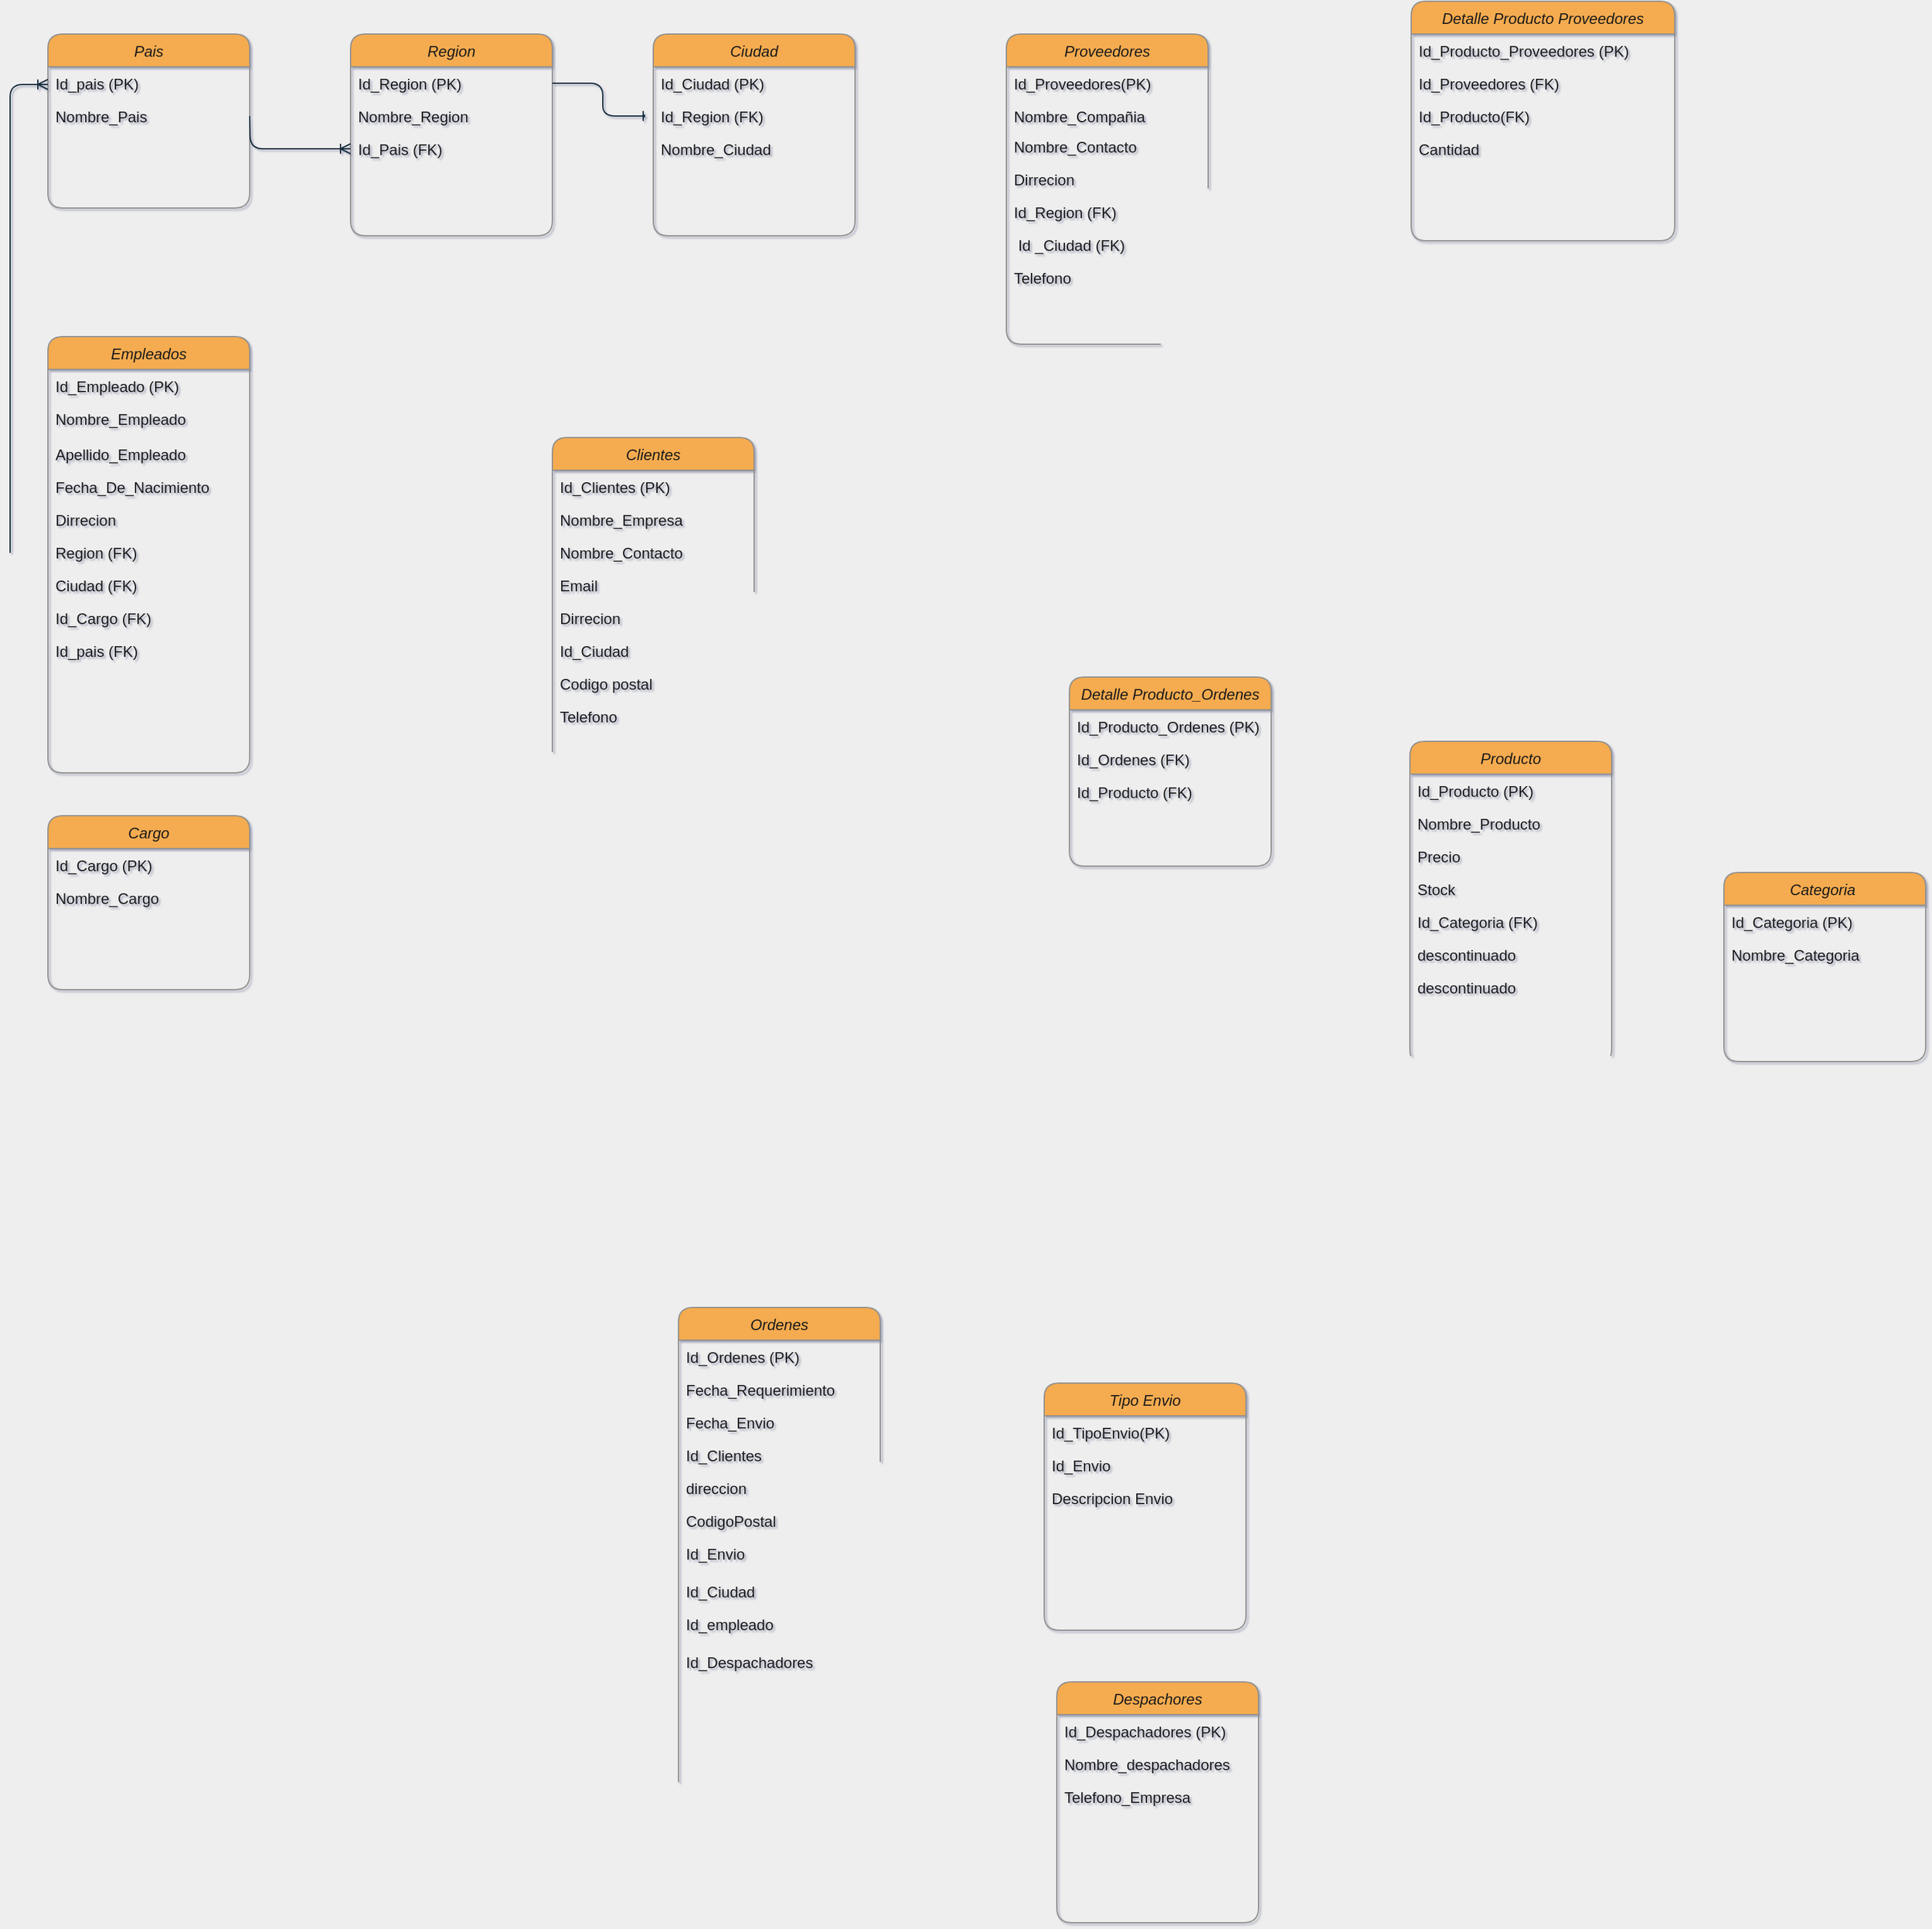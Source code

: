 <mxfile version="14.7.7" type="github">
  <diagram id="C5RBs43oDa-KdzZeNtuy" name="Page-1">
    <mxGraphModel dx="1167" dy="2422" grid="1" gridSize="10" guides="1" tooltips="1" connect="1" arrows="1" fold="1" page="1" pageScale="1" pageWidth="827" pageHeight="1169" background="#EEEEEE" math="0" shadow="1">
      <root>
        <object label="" Anibal="" id="WIyWlLk6GJQsqaUBKTNV-0">
          <mxCell />
        </object>
        <mxCell id="WIyWlLk6GJQsqaUBKTNV-1" parent="WIyWlLk6GJQsqaUBKTNV-0" />
        <mxCell id="zkfFHV4jXpPFQw0GAbJ--0" value="Pais" style="swimlane;fontStyle=2;align=center;verticalAlign=top;childLayout=stackLayout;horizontal=1;startSize=26;horizontalStack=0;resizeParent=1;resizeLast=0;collapsible=1;marginBottom=0;shadow=0;strokeWidth=1;fillColor=#F5AB50;strokeColor=#909090;fontColor=#1A1A1A;rounded=1;" parent="WIyWlLk6GJQsqaUBKTNV-1" vertex="1">
          <mxGeometry x="80" y="-320" width="160" height="138" as="geometry">
            <mxRectangle x="230" y="140" width="160" height="26" as="alternateBounds" />
          </mxGeometry>
        </mxCell>
        <mxCell id="ULn3HCa_LEXOW4lo-weC-243" value="Id_pais (PK)" style="text;align=left;verticalAlign=top;spacingLeft=4;spacingRight=4;overflow=hidden;rotatable=0;points=[[0,0.5],[1,0.5]];portConstraint=eastwest;fontColor=#1A1A1A;rounded=1;" vertex="1" parent="zkfFHV4jXpPFQw0GAbJ--0">
          <mxGeometry y="26" width="160" height="26" as="geometry" />
        </mxCell>
        <mxCell id="zkfFHV4jXpPFQw0GAbJ--2" value="Nombre_Pais" style="text;align=left;verticalAlign=top;spacingLeft=4;spacingRight=4;overflow=hidden;rotatable=0;points=[[0,0.5],[1,0.5]];portConstraint=eastwest;shadow=0;html=0;fontColor=#1A1A1A;rounded=1;" parent="zkfFHV4jXpPFQw0GAbJ--0" vertex="1">
          <mxGeometry y="52" width="160" height="26" as="geometry" />
        </mxCell>
        <mxCell id="ULn3HCa_LEXOW4lo-weC-1" value="Ciudad" style="swimlane;fontStyle=2;align=center;verticalAlign=top;childLayout=stackLayout;horizontal=1;startSize=26;horizontalStack=0;resizeParent=1;resizeLast=0;collapsible=1;marginBottom=0;shadow=0;strokeWidth=1;fillColor=#F5AB50;strokeColor=#909090;fontColor=#1A1A1A;rounded=1;" vertex="1" parent="WIyWlLk6GJQsqaUBKTNV-1">
          <mxGeometry x="560" y="-320" width="160" height="160" as="geometry">
            <mxRectangle x="230" y="140" width="160" height="26" as="alternateBounds" />
          </mxGeometry>
        </mxCell>
        <mxCell id="ULn3HCa_LEXOW4lo-weC-2" value="Id_Ciudad (PK)" style="text;align=left;verticalAlign=top;spacingLeft=4;spacingRight=4;overflow=hidden;rotatable=0;points=[[0,0.5],[1,0.5]];portConstraint=eastwest;fontColor=#1A1A1A;rounded=1;" vertex="1" parent="ULn3HCa_LEXOW4lo-weC-1">
          <mxGeometry y="26" width="160" height="26" as="geometry" />
        </mxCell>
        <mxCell id="ULn3HCa_LEXOW4lo-weC-22" value="Id_Region (FK)" style="text;align=left;verticalAlign=top;spacingLeft=4;spacingRight=4;overflow=hidden;rotatable=0;points=[[0,0.5],[1,0.5]];portConstraint=eastwest;shadow=0;html=0;fontColor=#1A1A1A;rounded=1;" vertex="1" parent="ULn3HCa_LEXOW4lo-weC-1">
          <mxGeometry y="52" width="160" height="26" as="geometry" />
        </mxCell>
        <mxCell id="ULn3HCa_LEXOW4lo-weC-3" value="Nombre_Ciudad" style="text;align=left;verticalAlign=top;spacingLeft=4;spacingRight=4;overflow=hidden;rotatable=0;points=[[0,0.5],[1,0.5]];portConstraint=eastwest;shadow=0;html=0;fontColor=#1A1A1A;rounded=1;" vertex="1" parent="ULn3HCa_LEXOW4lo-weC-1">
          <mxGeometry y="78" width="160" height="26" as="geometry" />
        </mxCell>
        <mxCell id="ULn3HCa_LEXOW4lo-weC-13" value="Region" style="swimlane;fontStyle=2;align=center;verticalAlign=top;childLayout=stackLayout;horizontal=1;startSize=26;horizontalStack=0;resizeParent=1;resizeLast=0;collapsible=1;marginBottom=0;shadow=0;strokeWidth=1;fillColor=#F5AB50;strokeColor=#909090;fontColor=#1A1A1A;rounded=1;" vertex="1" parent="WIyWlLk6GJQsqaUBKTNV-1">
          <mxGeometry x="320" y="-320" width="160" height="160" as="geometry">
            <mxRectangle x="230" y="140" width="160" height="26" as="alternateBounds" />
          </mxGeometry>
        </mxCell>
        <mxCell id="ULn3HCa_LEXOW4lo-weC-14" value="Id_Region (PK)" style="text;align=left;verticalAlign=top;spacingLeft=4;spacingRight=4;overflow=hidden;rotatable=0;points=[[0,0.5],[1,0.5]];portConstraint=eastwest;fontColor=#1A1A1A;rounded=1;" vertex="1" parent="ULn3HCa_LEXOW4lo-weC-13">
          <mxGeometry y="26" width="160" height="26" as="geometry" />
        </mxCell>
        <mxCell id="ULn3HCa_LEXOW4lo-weC-15" value="Nombre_Region" style="text;align=left;verticalAlign=top;spacingLeft=4;spacingRight=4;overflow=hidden;rotatable=0;points=[[0,0.5],[1,0.5]];portConstraint=eastwest;shadow=0;html=0;fontColor=#1A1A1A;rounded=1;" vertex="1" parent="ULn3HCa_LEXOW4lo-weC-13">
          <mxGeometry y="52" width="160" height="26" as="geometry" />
        </mxCell>
        <mxCell id="ULn3HCa_LEXOW4lo-weC-21" value="Id_Pais (FK)" style="text;align=left;verticalAlign=top;spacingLeft=4;spacingRight=4;overflow=hidden;rotatable=0;points=[[0,0.5],[1,0.5]];portConstraint=eastwest;shadow=0;html=0;fontColor=#1A1A1A;rounded=1;" vertex="1" parent="ULn3HCa_LEXOW4lo-weC-13">
          <mxGeometry y="78" width="160" height="26" as="geometry" />
        </mxCell>
        <mxCell id="ULn3HCa_LEXOW4lo-weC-31" value="Empleados" style="swimlane;fontStyle=2;align=center;verticalAlign=top;childLayout=stackLayout;horizontal=1;startSize=26;horizontalStack=0;resizeParent=1;resizeLast=0;collapsible=1;marginBottom=0;shadow=0;strokeWidth=1;fillColor=#F5AB50;strokeColor=#909090;fontColor=#1A1A1A;rounded=1;" vertex="1" parent="WIyWlLk6GJQsqaUBKTNV-1">
          <mxGeometry x="80" y="-80" width="160" height="346" as="geometry">
            <mxRectangle x="230" y="140" width="160" height="26" as="alternateBounds" />
          </mxGeometry>
        </mxCell>
        <mxCell id="ULn3HCa_LEXOW4lo-weC-32" value="Id_Empleado (PK)" style="text;align=left;verticalAlign=top;spacingLeft=4;spacingRight=4;overflow=hidden;rotatable=0;points=[[0,0.5],[1,0.5]];portConstraint=eastwest;fontColor=#1A1A1A;rounded=1;" vertex="1" parent="ULn3HCa_LEXOW4lo-weC-31">
          <mxGeometry y="26" width="160" height="26" as="geometry" />
        </mxCell>
        <mxCell id="ULn3HCa_LEXOW4lo-weC-33" value="Nombre_Empleado" style="text;align=left;verticalAlign=top;spacingLeft=4;spacingRight=4;overflow=hidden;rotatable=0;points=[[0,0.5],[1,0.5]];portConstraint=eastwest;shadow=0;html=0;fontColor=#1A1A1A;rounded=1;" vertex="1" parent="ULn3HCa_LEXOW4lo-weC-31">
          <mxGeometry y="52" width="160" height="28" as="geometry" />
        </mxCell>
        <mxCell id="ULn3HCa_LEXOW4lo-weC-37" value="Apellido_Empleado" style="text;align=left;verticalAlign=top;spacingLeft=4;spacingRight=4;overflow=hidden;rotatable=0;points=[[0,0.5],[1,0.5]];portConstraint=eastwest;shadow=0;html=0;fontColor=#1A1A1A;rounded=1;" vertex="1" parent="ULn3HCa_LEXOW4lo-weC-31">
          <mxGeometry y="80" width="160" height="26" as="geometry" />
        </mxCell>
        <mxCell id="ULn3HCa_LEXOW4lo-weC-36" value="Fecha_De_Nacimiento" style="text;align=left;verticalAlign=top;spacingLeft=4;spacingRight=4;overflow=hidden;rotatable=0;points=[[0,0.5],[1,0.5]];portConstraint=eastwest;shadow=0;html=0;fontColor=#1A1A1A;rounded=1;" vertex="1" parent="ULn3HCa_LEXOW4lo-weC-31">
          <mxGeometry y="106" width="160" height="26" as="geometry" />
        </mxCell>
        <mxCell id="ULn3HCa_LEXOW4lo-weC-40" value="Dirrecion" style="text;align=left;verticalAlign=top;spacingLeft=4;spacingRight=4;overflow=hidden;rotatable=0;points=[[0,0.5],[1,0.5]];portConstraint=eastwest;shadow=0;html=0;fontColor=#1A1A1A;rounded=1;" vertex="1" parent="ULn3HCa_LEXOW4lo-weC-31">
          <mxGeometry y="132" width="160" height="26" as="geometry" />
        </mxCell>
        <mxCell id="ULn3HCa_LEXOW4lo-weC-39" value="Region (FK)" style="text;align=left;verticalAlign=top;spacingLeft=4;spacingRight=4;overflow=hidden;rotatable=0;points=[[0,0.5],[1,0.5]];portConstraint=eastwest;shadow=0;html=0;fontColor=#1A1A1A;rounded=1;" vertex="1" parent="ULn3HCa_LEXOW4lo-weC-31">
          <mxGeometry y="158" width="160" height="26" as="geometry" />
        </mxCell>
        <mxCell id="ULn3HCa_LEXOW4lo-weC-41" value="Ciudad (FK)" style="text;align=left;verticalAlign=top;spacingLeft=4;spacingRight=4;overflow=hidden;rotatable=0;points=[[0,0.5],[1,0.5]];portConstraint=eastwest;shadow=0;html=0;fontColor=#1A1A1A;rounded=1;" vertex="1" parent="ULn3HCa_LEXOW4lo-weC-31">
          <mxGeometry y="184" width="160" height="26" as="geometry" />
        </mxCell>
        <mxCell id="ULn3HCa_LEXOW4lo-weC-38" value="Id_Cargo (FK)" style="text;align=left;verticalAlign=top;spacingLeft=4;spacingRight=4;overflow=hidden;rotatable=0;points=[[0,0.5],[1,0.5]];portConstraint=eastwest;shadow=0;html=0;fontColor=#1A1A1A;rounded=1;" vertex="1" parent="ULn3HCa_LEXOW4lo-weC-31">
          <mxGeometry y="210" width="160" height="26" as="geometry" />
        </mxCell>
        <mxCell id="ULn3HCa_LEXOW4lo-weC-35" value="Id_pais (FK)" style="text;align=left;verticalAlign=top;spacingLeft=4;spacingRight=4;overflow=hidden;rotatable=0;points=[[0,0.5],[1,0.5]];portConstraint=eastwest;shadow=0;html=0;fontColor=#1A1A1A;rounded=1;" vertex="1" parent="ULn3HCa_LEXOW4lo-weC-31">
          <mxGeometry y="236" width="160" height="26" as="geometry" />
        </mxCell>
        <mxCell id="ULn3HCa_LEXOW4lo-weC-45" value="Cargo" style="swimlane;fontStyle=2;align=center;verticalAlign=top;childLayout=stackLayout;horizontal=1;startSize=26;horizontalStack=0;resizeParent=1;resizeLast=0;collapsible=1;marginBottom=0;shadow=0;strokeWidth=1;fillColor=#F5AB50;strokeColor=#909090;fontColor=#1A1A1A;rounded=1;" vertex="1" parent="WIyWlLk6GJQsqaUBKTNV-1">
          <mxGeometry x="80" y="300" width="160" height="138" as="geometry">
            <mxRectangle x="230" y="140" width="160" height="26" as="alternateBounds" />
          </mxGeometry>
        </mxCell>
        <mxCell id="ULn3HCa_LEXOW4lo-weC-46" value="Id_Cargo (PK)" style="text;align=left;verticalAlign=top;spacingLeft=4;spacingRight=4;overflow=hidden;rotatable=0;points=[[0,0.5],[1,0.5]];portConstraint=eastwest;fontColor=#1A1A1A;rounded=1;" vertex="1" parent="ULn3HCa_LEXOW4lo-weC-45">
          <mxGeometry y="26" width="160" height="26" as="geometry" />
        </mxCell>
        <mxCell id="ULn3HCa_LEXOW4lo-weC-47" value="Nombre_Cargo" style="text;align=left;verticalAlign=top;spacingLeft=4;spacingRight=4;overflow=hidden;rotatable=0;points=[[0,0.5],[1,0.5]];portConstraint=eastwest;shadow=0;html=0;fontColor=#1A1A1A;rounded=1;" vertex="1" parent="ULn3HCa_LEXOW4lo-weC-45">
          <mxGeometry y="52" width="160" height="26" as="geometry" />
        </mxCell>
        <mxCell id="ULn3HCa_LEXOW4lo-weC-51" value="Clientes" style="swimlane;fontStyle=2;align=center;verticalAlign=top;childLayout=stackLayout;horizontal=1;startSize=26;horizontalStack=0;resizeParent=1;resizeLast=0;collapsible=1;marginBottom=0;shadow=0;strokeWidth=1;fillColor=#F5AB50;strokeColor=#909090;fontColor=#1A1A1A;rounded=1;" vertex="1" parent="WIyWlLk6GJQsqaUBKTNV-1">
          <mxGeometry x="480" width="160" height="372" as="geometry">
            <mxRectangle x="230" y="140" width="160" height="26" as="alternateBounds" />
          </mxGeometry>
        </mxCell>
        <mxCell id="ULn3HCa_LEXOW4lo-weC-52" value="Id_Clientes (PK)" style="text;align=left;verticalAlign=top;spacingLeft=4;spacingRight=4;overflow=hidden;rotatable=0;points=[[0,0.5],[1,0.5]];portConstraint=eastwest;fontColor=#1A1A1A;rounded=1;" vertex="1" parent="ULn3HCa_LEXOW4lo-weC-51">
          <mxGeometry y="26" width="160" height="26" as="geometry" />
        </mxCell>
        <mxCell id="ULn3HCa_LEXOW4lo-weC-53" value="Nombre_Empresa" style="text;align=left;verticalAlign=top;spacingLeft=4;spacingRight=4;overflow=hidden;rotatable=0;points=[[0,0.5],[1,0.5]];portConstraint=eastwest;shadow=0;html=0;fontColor=#1A1A1A;rounded=1;" vertex="1" parent="ULn3HCa_LEXOW4lo-weC-51">
          <mxGeometry y="52" width="160" height="26" as="geometry" />
        </mxCell>
        <mxCell id="ULn3HCa_LEXOW4lo-weC-54" value="Nombre_Contacto" style="text;align=left;verticalAlign=top;spacingLeft=4;spacingRight=4;overflow=hidden;rotatable=0;points=[[0,0.5],[1,0.5]];portConstraint=eastwest;shadow=0;html=0;fontColor=#1A1A1A;rounded=1;" vertex="1" parent="ULn3HCa_LEXOW4lo-weC-51">
          <mxGeometry y="78" width="160" height="26" as="geometry" />
        </mxCell>
        <mxCell id="ULn3HCa_LEXOW4lo-weC-55" value="Email" style="text;align=left;verticalAlign=top;spacingLeft=4;spacingRight=4;overflow=hidden;rotatable=0;points=[[0,0.5],[1,0.5]];portConstraint=eastwest;shadow=0;html=0;fontColor=#1A1A1A;rounded=1;" vertex="1" parent="ULn3HCa_LEXOW4lo-weC-51">
          <mxGeometry y="104" width="160" height="26" as="geometry" />
        </mxCell>
        <mxCell id="ULn3HCa_LEXOW4lo-weC-56" value="Dirrecion" style="text;align=left;verticalAlign=top;spacingLeft=4;spacingRight=4;overflow=hidden;rotatable=0;points=[[0,0.5],[1,0.5]];portConstraint=eastwest;shadow=0;html=0;fontColor=#1A1A1A;rounded=1;" vertex="1" parent="ULn3HCa_LEXOW4lo-weC-51">
          <mxGeometry y="130" width="160" height="26" as="geometry" />
        </mxCell>
        <mxCell id="ULn3HCa_LEXOW4lo-weC-58" value="Id_Ciudad" style="text;align=left;verticalAlign=top;spacingLeft=4;spacingRight=4;overflow=hidden;rotatable=0;points=[[0,0.5],[1,0.5]];portConstraint=eastwest;shadow=0;html=0;fontColor=#1A1A1A;rounded=1;" vertex="1" parent="ULn3HCa_LEXOW4lo-weC-51">
          <mxGeometry y="156" width="160" height="26" as="geometry" />
        </mxCell>
        <mxCell id="ULn3HCa_LEXOW4lo-weC-62" value="Codigo postal" style="text;align=left;verticalAlign=top;spacingLeft=4;spacingRight=4;overflow=hidden;rotatable=0;points=[[0,0.5],[1,0.5]];portConstraint=eastwest;shadow=0;html=0;fontColor=#1A1A1A;rounded=1;" vertex="1" parent="ULn3HCa_LEXOW4lo-weC-51">
          <mxGeometry y="182" width="160" height="26" as="geometry" />
        </mxCell>
        <mxCell id="ULn3HCa_LEXOW4lo-weC-63" value="Telefono" style="text;align=left;verticalAlign=top;spacingLeft=4;spacingRight=4;overflow=hidden;rotatable=0;points=[[0,0.5],[1,0.5]];portConstraint=eastwest;shadow=0;html=0;fontColor=#1A1A1A;rounded=1;" vertex="1" parent="ULn3HCa_LEXOW4lo-weC-51">
          <mxGeometry y="208" width="160" height="26" as="geometry" />
        </mxCell>
        <mxCell id="ULn3HCa_LEXOW4lo-weC-64" value="Despachores" style="swimlane;fontStyle=2;align=center;verticalAlign=top;childLayout=stackLayout;horizontal=1;startSize=26;horizontalStack=0;resizeParent=1;resizeLast=0;collapsible=1;marginBottom=0;shadow=0;strokeWidth=1;fillColor=#F5AB50;strokeColor=#909090;fontColor=#1A1A1A;rounded=1;" vertex="1" parent="WIyWlLk6GJQsqaUBKTNV-1">
          <mxGeometry x="880" y="987" width="160" height="191" as="geometry">
            <mxRectangle x="230" y="140" width="160" height="26" as="alternateBounds" />
          </mxGeometry>
        </mxCell>
        <mxCell id="ULn3HCa_LEXOW4lo-weC-65" value="Id_Despachadores (PK)" style="text;align=left;verticalAlign=top;spacingLeft=4;spacingRight=4;overflow=hidden;rotatable=0;points=[[0,0.5],[1,0.5]];portConstraint=eastwest;fontColor=#1A1A1A;rounded=1;" vertex="1" parent="ULn3HCa_LEXOW4lo-weC-64">
          <mxGeometry y="26" width="160" height="26" as="geometry" />
        </mxCell>
        <mxCell id="ULn3HCa_LEXOW4lo-weC-66" value="Nombre_despachadores" style="text;align=left;verticalAlign=top;spacingLeft=4;spacingRight=4;overflow=hidden;rotatable=0;points=[[0,0.5],[1,0.5]];portConstraint=eastwest;shadow=0;html=0;fontColor=#1A1A1A;rounded=1;" vertex="1" parent="ULn3HCa_LEXOW4lo-weC-64">
          <mxGeometry y="52" width="160" height="26" as="geometry" />
        </mxCell>
        <mxCell id="ULn3HCa_LEXOW4lo-weC-67" value="Telefono_Empresa" style="text;align=left;verticalAlign=top;spacingLeft=4;spacingRight=4;overflow=hidden;rotatable=0;points=[[0,0.5],[1,0.5]];portConstraint=eastwest;shadow=0;html=0;fontColor=#1A1A1A;rounded=1;" vertex="1" parent="ULn3HCa_LEXOW4lo-weC-64">
          <mxGeometry y="78" width="160" height="26" as="geometry" />
        </mxCell>
        <mxCell id="ULn3HCa_LEXOW4lo-weC-76" value="Categoria " style="swimlane;fontStyle=2;align=center;verticalAlign=top;childLayout=stackLayout;horizontal=1;startSize=26;horizontalStack=0;resizeParent=1;resizeLast=0;collapsible=1;marginBottom=0;shadow=0;strokeWidth=1;fillColor=#F5AB50;strokeColor=#909090;fontColor=#1A1A1A;rounded=1;" vertex="1" parent="WIyWlLk6GJQsqaUBKTNV-1">
          <mxGeometry x="1409" y="345" width="160" height="150" as="geometry">
            <mxRectangle x="230" y="140" width="160" height="26" as="alternateBounds" />
          </mxGeometry>
        </mxCell>
        <mxCell id="ULn3HCa_LEXOW4lo-weC-77" value="Id_Categoria (PK)" style="text;align=left;verticalAlign=top;spacingLeft=4;spacingRight=4;overflow=hidden;rotatable=0;points=[[0,0.5],[1,0.5]];portConstraint=eastwest;fontColor=#1A1A1A;rounded=1;" vertex="1" parent="ULn3HCa_LEXOW4lo-weC-76">
          <mxGeometry y="26" width="160" height="26" as="geometry" />
        </mxCell>
        <mxCell id="ULn3HCa_LEXOW4lo-weC-78" value="Nombre_Categoria" style="text;align=left;verticalAlign=top;spacingLeft=4;spacingRight=4;overflow=hidden;rotatable=0;points=[[0,0.5],[1,0.5]];portConstraint=eastwest;shadow=0;html=0;fontColor=#1A1A1A;rounded=1;" vertex="1" parent="ULn3HCa_LEXOW4lo-weC-76">
          <mxGeometry y="52" width="160" height="26" as="geometry" />
        </mxCell>
        <mxCell id="ULn3HCa_LEXOW4lo-weC-81" value="Proveedores" style="swimlane;fontStyle=2;align=center;verticalAlign=top;childLayout=stackLayout;horizontal=1;startSize=26;horizontalStack=0;resizeParent=1;resizeLast=0;collapsible=1;marginBottom=0;shadow=0;strokeWidth=1;fillColor=#F5AB50;strokeColor=#909090;fontColor=#1A1A1A;rounded=1;" vertex="1" parent="WIyWlLk6GJQsqaUBKTNV-1">
          <mxGeometry x="840" y="-320" width="160" height="246" as="geometry">
            <mxRectangle x="230" y="140" width="160" height="26" as="alternateBounds" />
          </mxGeometry>
        </mxCell>
        <mxCell id="ULn3HCa_LEXOW4lo-weC-82" value="Id_Proveedores(PK)" style="text;align=left;verticalAlign=top;spacingLeft=4;spacingRight=4;overflow=hidden;rotatable=0;points=[[0,0.5],[1,0.5]];portConstraint=eastwest;fontColor=#1A1A1A;rounded=1;" vertex="1" parent="ULn3HCa_LEXOW4lo-weC-81">
          <mxGeometry y="26" width="160" height="26" as="geometry" />
        </mxCell>
        <mxCell id="ULn3HCa_LEXOW4lo-weC-85" value="Nombre_Compañia" style="text;align=left;verticalAlign=top;spacingLeft=4;spacingRight=4;overflow=hidden;rotatable=0;points=[[0,0.5],[1,0.5]];portConstraint=eastwest;shadow=0;html=0;fontColor=#1A1A1A;rounded=1;" vertex="1" parent="ULn3HCa_LEXOW4lo-weC-81">
          <mxGeometry y="52" width="160" height="24" as="geometry" />
        </mxCell>
        <mxCell id="ULn3HCa_LEXOW4lo-weC-83" value="Nombre_Contacto" style="text;align=left;verticalAlign=top;spacingLeft=4;spacingRight=4;overflow=hidden;rotatable=0;points=[[0,0.5],[1,0.5]];portConstraint=eastwest;shadow=0;html=0;fontColor=#1A1A1A;rounded=1;" vertex="1" parent="ULn3HCa_LEXOW4lo-weC-81">
          <mxGeometry y="76" width="160" height="26" as="geometry" />
        </mxCell>
        <mxCell id="ULn3HCa_LEXOW4lo-weC-90" value="Dirrecion" style="text;align=left;verticalAlign=top;spacingLeft=4;spacingRight=4;overflow=hidden;rotatable=0;points=[[0,0.5],[1,0.5]];portConstraint=eastwest;shadow=0;html=0;fontColor=#1A1A1A;rounded=1;" vertex="1" parent="ULn3HCa_LEXOW4lo-weC-81">
          <mxGeometry y="102" width="160" height="26" as="geometry" />
        </mxCell>
        <mxCell id="ULn3HCa_LEXOW4lo-weC-89" value="Id_Region (FK)" style="text;align=left;verticalAlign=top;spacingLeft=4;spacingRight=4;overflow=hidden;rotatable=0;points=[[0,0.5],[1,0.5]];portConstraint=eastwest;shadow=0;html=0;fontColor=#1A1A1A;rounded=1;" vertex="1" parent="ULn3HCa_LEXOW4lo-weC-81">
          <mxGeometry y="128" width="160" height="26" as="geometry" />
        </mxCell>
        <mxCell id="ULn3HCa_LEXOW4lo-weC-91" value=" Id _Ciudad (FK)" style="text;align=left;verticalAlign=top;spacingLeft=4;spacingRight=4;overflow=hidden;rotatable=0;points=[[0,0.5],[1,0.5]];portConstraint=eastwest;shadow=0;html=0;fontColor=#1A1A1A;rounded=1;" vertex="1" parent="ULn3HCa_LEXOW4lo-weC-81">
          <mxGeometry y="154" width="160" height="26" as="geometry" />
        </mxCell>
        <mxCell id="ULn3HCa_LEXOW4lo-weC-94" value="Telefono" style="text;align=left;verticalAlign=top;spacingLeft=4;spacingRight=4;overflow=hidden;rotatable=0;points=[[0,0.5],[1,0.5]];portConstraint=eastwest;shadow=0;html=0;fontColor=#1A1A1A;rounded=1;" vertex="1" parent="ULn3HCa_LEXOW4lo-weC-81">
          <mxGeometry y="180" width="160" height="26" as="geometry" />
        </mxCell>
        <mxCell id="ULn3HCa_LEXOW4lo-weC-95" value="Producto" style="swimlane;fontStyle=2;align=center;verticalAlign=top;childLayout=stackLayout;horizontal=1;startSize=26;horizontalStack=0;resizeParent=1;resizeLast=0;collapsible=1;marginBottom=0;shadow=0;strokeWidth=1;fillColor=#F5AB50;strokeColor=#909090;fontColor=#1A1A1A;rounded=1;" vertex="1" parent="WIyWlLk6GJQsqaUBKTNV-1">
          <mxGeometry x="1160" y="241" width="160" height="256" as="geometry">
            <mxRectangle x="230" y="140" width="160" height="26" as="alternateBounds" />
          </mxGeometry>
        </mxCell>
        <mxCell id="ULn3HCa_LEXOW4lo-weC-96" value="Id_Producto (PK)" style="text;align=left;verticalAlign=top;spacingLeft=4;spacingRight=4;overflow=hidden;rotatable=0;points=[[0,0.5],[1,0.5]];portConstraint=eastwest;fontColor=#1A1A1A;rounded=1;" vertex="1" parent="ULn3HCa_LEXOW4lo-weC-95">
          <mxGeometry y="26" width="160" height="26" as="geometry" />
        </mxCell>
        <mxCell id="ULn3HCa_LEXOW4lo-weC-97" value="Nombre_Producto" style="text;align=left;verticalAlign=top;spacingLeft=4;spacingRight=4;overflow=hidden;rotatable=0;points=[[0,0.5],[1,0.5]];portConstraint=eastwest;shadow=0;html=0;fontColor=#1A1A1A;rounded=1;" vertex="1" parent="ULn3HCa_LEXOW4lo-weC-95">
          <mxGeometry y="52" width="160" height="26" as="geometry" />
        </mxCell>
        <mxCell id="ULn3HCa_LEXOW4lo-weC-99" value="Precio" style="text;align=left;verticalAlign=top;spacingLeft=4;spacingRight=4;overflow=hidden;rotatable=0;points=[[0,0.5],[1,0.5]];portConstraint=eastwest;shadow=0;html=0;fontColor=#1A1A1A;rounded=1;" vertex="1" parent="ULn3HCa_LEXOW4lo-weC-95">
          <mxGeometry y="78" width="160" height="26" as="geometry" />
        </mxCell>
        <mxCell id="ULn3HCa_LEXOW4lo-weC-100" value="Stock" style="text;align=left;verticalAlign=top;spacingLeft=4;spacingRight=4;overflow=hidden;rotatable=0;points=[[0,0.5],[1,0.5]];portConstraint=eastwest;shadow=0;html=0;fontColor=#1A1A1A;rounded=1;" vertex="1" parent="ULn3HCa_LEXOW4lo-weC-95">
          <mxGeometry y="104" width="160" height="26" as="geometry" />
        </mxCell>
        <mxCell id="ULn3HCa_LEXOW4lo-weC-152" value="Id_Categoria (FK)" style="text;align=left;verticalAlign=top;spacingLeft=4;spacingRight=4;overflow=hidden;rotatable=0;points=[[0,0.5],[1,0.5]];portConstraint=eastwest;shadow=0;html=0;fontColor=#1A1A1A;rounded=1;" vertex="1" parent="ULn3HCa_LEXOW4lo-weC-95">
          <mxGeometry y="130" width="160" height="26" as="geometry" />
        </mxCell>
        <mxCell id="ULn3HCa_LEXOW4lo-weC-244" value="descontinuado" style="text;align=left;verticalAlign=top;spacingLeft=4;spacingRight=4;overflow=hidden;rotatable=0;points=[[0,0.5],[1,0.5]];portConstraint=eastwest;shadow=0;html=0;fontColor=#1A1A1A;rounded=1;" vertex="1" parent="ULn3HCa_LEXOW4lo-weC-95">
          <mxGeometry y="156" width="160" height="26" as="geometry" />
        </mxCell>
        <mxCell id="ULn3HCa_LEXOW4lo-weC-101" value="descontinuado" style="text;align=left;verticalAlign=top;spacingLeft=4;spacingRight=4;overflow=hidden;rotatable=0;points=[[0,0.5],[1,0.5]];portConstraint=eastwest;shadow=0;html=0;fontColor=#1A1A1A;rounded=1;" vertex="1" parent="ULn3HCa_LEXOW4lo-weC-95">
          <mxGeometry y="182" width="160" height="26" as="geometry" />
        </mxCell>
        <mxCell id="ULn3HCa_LEXOW4lo-weC-109" value="Ordenes" style="swimlane;fontStyle=2;align=center;verticalAlign=top;childLayout=stackLayout;horizontal=1;startSize=26;horizontalStack=0;resizeParent=1;resizeLast=0;collapsible=1;marginBottom=0;shadow=0;strokeWidth=1;fillColor=#F5AB50;strokeColor=#909090;fontColor=#1A1A1A;rounded=1;" vertex="1" parent="WIyWlLk6GJQsqaUBKTNV-1">
          <mxGeometry x="580" y="690" width="160" height="441" as="geometry">
            <mxRectangle x="230" y="140" width="160" height="26" as="alternateBounds" />
          </mxGeometry>
        </mxCell>
        <mxCell id="ULn3HCa_LEXOW4lo-weC-110" value="Id_Ordenes (PK)" style="text;align=left;verticalAlign=top;spacingLeft=4;spacingRight=4;overflow=hidden;rotatable=0;points=[[0,0.5],[1,0.5]];portConstraint=eastwest;fontColor=#1A1A1A;rounded=1;" vertex="1" parent="ULn3HCa_LEXOW4lo-weC-109">
          <mxGeometry y="26" width="160" height="26" as="geometry" />
        </mxCell>
        <mxCell id="ULn3HCa_LEXOW4lo-weC-111" value="Fecha_Requerimiento" style="text;align=left;verticalAlign=top;spacingLeft=4;spacingRight=4;overflow=hidden;rotatable=0;points=[[0,0.5],[1,0.5]];portConstraint=eastwest;shadow=0;html=0;fontColor=#1A1A1A;rounded=1;" vertex="1" parent="ULn3HCa_LEXOW4lo-weC-109">
          <mxGeometry y="52" width="160" height="26" as="geometry" />
        </mxCell>
        <mxCell id="ULn3HCa_LEXOW4lo-weC-113" value="Fecha_Envio" style="text;align=left;verticalAlign=top;spacingLeft=4;spacingRight=4;overflow=hidden;rotatable=0;points=[[0,0.5],[1,0.5]];portConstraint=eastwest;shadow=0;html=0;fontColor=#1A1A1A;rounded=1;" vertex="1" parent="ULn3HCa_LEXOW4lo-weC-109">
          <mxGeometry y="78" width="160" height="26" as="geometry" />
        </mxCell>
        <mxCell id="ULn3HCa_LEXOW4lo-weC-116" value="Id_Clientes" style="text;align=left;verticalAlign=top;spacingLeft=4;spacingRight=4;overflow=hidden;rotatable=0;points=[[0,0.5],[1,0.5]];portConstraint=eastwest;shadow=0;html=0;fontColor=#1A1A1A;rounded=1;" vertex="1" parent="ULn3HCa_LEXOW4lo-weC-109">
          <mxGeometry y="104" width="160" height="26" as="geometry" />
        </mxCell>
        <mxCell id="ULn3HCa_LEXOW4lo-weC-118" value="direccion" style="text;align=left;verticalAlign=top;spacingLeft=4;spacingRight=4;overflow=hidden;rotatable=0;points=[[0,0.5],[1,0.5]];portConstraint=eastwest;shadow=0;html=0;fontColor=#1A1A1A;rounded=1;" vertex="1" parent="ULn3HCa_LEXOW4lo-weC-109">
          <mxGeometry y="130" width="160" height="26" as="geometry" />
        </mxCell>
        <mxCell id="ULn3HCa_LEXOW4lo-weC-119" value="CodigoPostal" style="text;align=left;verticalAlign=top;spacingLeft=4;spacingRight=4;overflow=hidden;rotatable=0;points=[[0,0.5],[1,0.5]];portConstraint=eastwest;shadow=0;html=0;fontColor=#1A1A1A;rounded=1;" vertex="1" parent="ULn3HCa_LEXOW4lo-weC-109">
          <mxGeometry y="156" width="160" height="26" as="geometry" />
        </mxCell>
        <mxCell id="ULn3HCa_LEXOW4lo-weC-134" value="Id_Envio" style="text;align=left;verticalAlign=top;spacingLeft=4;spacingRight=4;overflow=hidden;rotatable=0;points=[[0,0.5],[1,0.5]];portConstraint=eastwest;shadow=0;html=0;fontColor=#1A1A1A;rounded=1;" vertex="1" parent="ULn3HCa_LEXOW4lo-weC-109">
          <mxGeometry y="182" width="160" height="30" as="geometry" />
        </mxCell>
        <mxCell id="ULn3HCa_LEXOW4lo-weC-120" value="Id_Ciudad" style="text;align=left;verticalAlign=top;spacingLeft=4;spacingRight=4;overflow=hidden;rotatable=0;points=[[0,0.5],[1,0.5]];portConstraint=eastwest;shadow=0;html=0;fontColor=#1A1A1A;rounded=1;" vertex="1" parent="ULn3HCa_LEXOW4lo-weC-109">
          <mxGeometry y="212" width="160" height="26" as="geometry" />
        </mxCell>
        <mxCell id="ULn3HCa_LEXOW4lo-weC-185" value="Id_empleado" style="text;align=left;verticalAlign=top;spacingLeft=4;spacingRight=4;overflow=hidden;rotatable=0;points=[[0,0.5],[1,0.5]];portConstraint=eastwest;shadow=0;html=0;fontColor=#1A1A1A;rounded=1;" vertex="1" parent="ULn3HCa_LEXOW4lo-weC-109">
          <mxGeometry y="238" width="160" height="30" as="geometry" />
        </mxCell>
        <mxCell id="ULn3HCa_LEXOW4lo-weC-187" value="Id_Despachadores" style="text;align=left;verticalAlign=top;spacingLeft=4;spacingRight=4;overflow=hidden;rotatable=0;points=[[0,0.5],[1,0.5]];portConstraint=eastwest;shadow=0;html=0;fontColor=#1A1A1A;rounded=1;" vertex="1" parent="ULn3HCa_LEXOW4lo-weC-109">
          <mxGeometry y="268" width="160" height="30" as="geometry" />
        </mxCell>
        <mxCell id="ULn3HCa_LEXOW4lo-weC-123" value="Tipo Envio" style="swimlane;fontStyle=2;align=center;verticalAlign=top;childLayout=stackLayout;horizontal=1;startSize=26;horizontalStack=0;resizeParent=1;resizeLast=0;collapsible=1;marginBottom=0;shadow=0;strokeWidth=1;fillColor=#F5AB50;strokeColor=#909090;fontColor=#1A1A1A;rounded=1;" vertex="1" parent="WIyWlLk6GJQsqaUBKTNV-1">
          <mxGeometry x="870" y="750" width="160" height="196" as="geometry">
            <mxRectangle x="230" y="140" width="160" height="26" as="alternateBounds" />
          </mxGeometry>
        </mxCell>
        <mxCell id="ULn3HCa_LEXOW4lo-weC-218" value="Id_TipoEnvio(PK)" style="text;align=left;verticalAlign=top;spacingLeft=4;spacingRight=4;overflow=hidden;rotatable=0;points=[[0,0.5],[1,0.5]];portConstraint=eastwest;fontColor=#1A1A1A;rounded=1;" vertex="1" parent="ULn3HCa_LEXOW4lo-weC-123">
          <mxGeometry y="26" width="160" height="26" as="geometry" />
        </mxCell>
        <mxCell id="ULn3HCa_LEXOW4lo-weC-124" value="Id_Envio" style="text;align=left;verticalAlign=top;spacingLeft=4;spacingRight=4;overflow=hidden;rotatable=0;points=[[0,0.5],[1,0.5]];portConstraint=eastwest;fontColor=#1A1A1A;rounded=1;" vertex="1" parent="ULn3HCa_LEXOW4lo-weC-123">
          <mxGeometry y="52" width="160" height="26" as="geometry" />
        </mxCell>
        <mxCell id="ULn3HCa_LEXOW4lo-weC-125" value="Descripcion Envio" style="text;align=left;verticalAlign=top;spacingLeft=4;spacingRight=4;overflow=hidden;rotatable=0;points=[[0,0.5],[1,0.5]];portConstraint=eastwest;shadow=0;html=0;fontColor=#1A1A1A;rounded=1;" vertex="1" parent="ULn3HCa_LEXOW4lo-weC-123">
          <mxGeometry y="78" width="160" height="26" as="geometry" />
        </mxCell>
        <mxCell id="ULn3HCa_LEXOW4lo-weC-135" value="Detalle Producto_Ordenes" style="swimlane;fontStyle=2;align=center;verticalAlign=top;childLayout=stackLayout;horizontal=1;startSize=26;horizontalStack=0;resizeParent=1;resizeLast=0;collapsible=1;marginBottom=0;shadow=0;strokeWidth=1;fillColor=#F5AB50;strokeColor=#909090;fontColor=#1A1A1A;rounded=1;" vertex="1" parent="WIyWlLk6GJQsqaUBKTNV-1">
          <mxGeometry x="890" y="190" width="160" height="150" as="geometry">
            <mxRectangle x="230" y="140" width="160" height="26" as="alternateBounds" />
          </mxGeometry>
        </mxCell>
        <mxCell id="ULn3HCa_LEXOW4lo-weC-136" value="Id_Producto_Ordenes (PK)" style="text;align=left;verticalAlign=top;spacingLeft=4;spacingRight=4;overflow=hidden;rotatable=0;points=[[0,0.5],[1,0.5]];portConstraint=eastwest;fontColor=#1A1A1A;rounded=1;" vertex="1" parent="ULn3HCa_LEXOW4lo-weC-135">
          <mxGeometry y="26" width="160" height="26" as="geometry" />
        </mxCell>
        <mxCell id="ULn3HCa_LEXOW4lo-weC-137" value="Id_Ordenes (FK)" style="text;align=left;verticalAlign=top;spacingLeft=4;spacingRight=4;overflow=hidden;rotatable=0;points=[[0,0.5],[1,0.5]];portConstraint=eastwest;shadow=0;html=0;fontColor=#1A1A1A;rounded=1;" vertex="1" parent="ULn3HCa_LEXOW4lo-weC-135">
          <mxGeometry y="52" width="160" height="26" as="geometry" />
        </mxCell>
        <mxCell id="ULn3HCa_LEXOW4lo-weC-138" value="Id_Producto (FK)" style="text;align=left;verticalAlign=top;spacingLeft=4;spacingRight=4;overflow=hidden;rotatable=0;points=[[0,0.5],[1,0.5]];portConstraint=eastwest;shadow=0;html=0;fontColor=#1A1A1A;rounded=1;" vertex="1" parent="ULn3HCa_LEXOW4lo-weC-135">
          <mxGeometry y="78" width="160" height="26" as="geometry" />
        </mxCell>
        <mxCell id="ULn3HCa_LEXOW4lo-weC-189" value="Detalle Producto Proveedores" style="swimlane;fontStyle=2;align=center;verticalAlign=top;childLayout=stackLayout;horizontal=1;startSize=26;horizontalStack=0;resizeParent=1;resizeLast=0;collapsible=1;marginBottom=0;shadow=0;strokeWidth=1;fillColor=#F5AB50;strokeColor=#909090;fontColor=#1A1A1A;rounded=1;" vertex="1" parent="WIyWlLk6GJQsqaUBKTNV-1">
          <mxGeometry x="1161" y="-346" width="209" height="190" as="geometry">
            <mxRectangle x="230" y="140" width="160" height="26" as="alternateBounds" />
          </mxGeometry>
        </mxCell>
        <mxCell id="ULn3HCa_LEXOW4lo-weC-190" value="Id_Producto_Proveedores (PK)" style="text;align=left;verticalAlign=top;spacingLeft=4;spacingRight=4;overflow=hidden;rotatable=0;points=[[0,0.5],[1,0.5]];portConstraint=eastwest;fontColor=#1A1A1A;rounded=1;" vertex="1" parent="ULn3HCa_LEXOW4lo-weC-189">
          <mxGeometry y="26" width="209" height="26" as="geometry" />
        </mxCell>
        <mxCell id="ULn3HCa_LEXOW4lo-weC-191" value="Id_Proveedores (FK)" style="text;align=left;verticalAlign=top;spacingLeft=4;spacingRight=4;overflow=hidden;rotatable=0;points=[[0,0.5],[1,0.5]];portConstraint=eastwest;shadow=0;html=0;fontColor=#1A1A1A;rounded=1;" vertex="1" parent="ULn3HCa_LEXOW4lo-weC-189">
          <mxGeometry y="52" width="209" height="26" as="geometry" />
        </mxCell>
        <mxCell id="ULn3HCa_LEXOW4lo-weC-192" value="Id_Producto(FK)" style="text;align=left;verticalAlign=top;spacingLeft=4;spacingRight=4;overflow=hidden;rotatable=0;points=[[0,0.5],[1,0.5]];portConstraint=eastwest;shadow=0;html=0;fontColor=#1A1A1A;rounded=1;" vertex="1" parent="ULn3HCa_LEXOW4lo-weC-189">
          <mxGeometry y="78" width="209" height="26" as="geometry" />
        </mxCell>
        <mxCell id="ULn3HCa_LEXOW4lo-weC-194" value="Cantidad" style="text;align=left;verticalAlign=top;spacingLeft=4;spacingRight=4;overflow=hidden;rotatable=0;points=[[0,0.5],[1,0.5]];portConstraint=eastwest;shadow=0;html=0;fontColor=#1A1A1A;rounded=1;" vertex="1" parent="ULn3HCa_LEXOW4lo-weC-189">
          <mxGeometry y="104" width="209" height="26" as="geometry" />
        </mxCell>
        <mxCell id="ULn3HCa_LEXOW4lo-weC-220" value="" style="edgeStyle=orthogonalEdgeStyle;fontSize=12;html=1;endArrow=ERoneToMany;fontColor=#1A1A1A;strokeColor=#182E3E;entryX=0;entryY=0.5;entryDx=0;entryDy=0;exitX=1;exitY=0.5;exitDx=0;exitDy=0;" edge="1" parent="WIyWlLk6GJQsqaUBKTNV-1" source="ULn3HCa_LEXOW4lo-weC-82" target="ULn3HCa_LEXOW4lo-weC-191">
          <mxGeometry width="100" height="100" relative="1" as="geometry">
            <mxPoint x="970" y="-90" as="sourcePoint" />
            <mxPoint x="1120" y="-110" as="targetPoint" />
          </mxGeometry>
        </mxCell>
        <mxCell id="ULn3HCa_LEXOW4lo-weC-222" value="" style="fontSize=12;html=1;endArrow=ERoneToMany;fontColor=#1A1A1A;strokeColor=#182E3E;exitX=1;exitY=0.5;exitDx=0;exitDy=0;entryX=1;entryY=0.5;entryDx=0;entryDy=0;edgeStyle=orthogonalEdgeStyle;" edge="1" parent="WIyWlLk6GJQsqaUBKTNV-1" source="ULn3HCa_LEXOW4lo-weC-192" target="ULn3HCa_LEXOW4lo-weC-96">
          <mxGeometry width="100" height="100" relative="1" as="geometry">
            <mxPoint x="840" y="80" as="sourcePoint" />
            <mxPoint x="940" y="-20" as="targetPoint" />
            <Array as="points">
              <mxPoint x="1410" y="-255" />
              <mxPoint x="1410" y="280" />
            </Array>
          </mxGeometry>
        </mxCell>
        <mxCell id="ULn3HCa_LEXOW4lo-weC-225" value="" style="edgeStyle=entityRelationEdgeStyle;fontSize=12;html=1;endArrow=ERoneToMany;fontColor=#1A1A1A;strokeColor=#182E3E;entryX=1;entryY=0.5;entryDx=0;entryDy=0;" edge="1" parent="WIyWlLk6GJQsqaUBKTNV-1" source="ULn3HCa_LEXOW4lo-weC-96" target="ULn3HCa_LEXOW4lo-weC-138">
          <mxGeometry width="100" height="100" relative="1" as="geometry">
            <mxPoint x="1070" y="170" as="sourcePoint" />
            <mxPoint x="1170" y="70" as="targetPoint" />
          </mxGeometry>
        </mxCell>
        <mxCell id="ULn3HCa_LEXOW4lo-weC-226" value="" style="edgeStyle=entityRelationEdgeStyle;fontSize=12;html=1;endArrow=ERoneToMany;fontColor=#1A1A1A;strokeColor=#182E3E;entryX=0;entryY=0.5;entryDx=0;entryDy=0;exitX=1;exitY=0.5;exitDx=0;exitDy=0;" edge="1" parent="WIyWlLk6GJQsqaUBKTNV-1" source="ULn3HCa_LEXOW4lo-weC-152" target="ULn3HCa_LEXOW4lo-weC-77">
          <mxGeometry width="100" height="100" relative="1" as="geometry">
            <mxPoint x="1330" y="390" as="sourcePoint" />
            <mxPoint x="1430" y="290" as="targetPoint" />
          </mxGeometry>
        </mxCell>
        <mxCell id="ULn3HCa_LEXOW4lo-weC-227" value="" style="edgeStyle=orthogonalEdgeStyle;fontSize=12;html=1;endArrow=ERoneToMany;fontColor=#1A1A1A;strokeColor=#182E3E;exitX=1;exitY=0.5;exitDx=0;exitDy=0;entryX=0;entryY=0.5;entryDx=0;entryDy=0;" edge="1" parent="WIyWlLk6GJQsqaUBKTNV-1" source="ULn3HCa_LEXOW4lo-weC-110" target="ULn3HCa_LEXOW4lo-weC-137">
          <mxGeometry width="100" height="100" relative="1" as="geometry">
            <mxPoint x="790" y="350" as="sourcePoint" />
            <mxPoint x="890" y="250" as="targetPoint" />
          </mxGeometry>
        </mxCell>
        <mxCell id="ULn3HCa_LEXOW4lo-weC-229" value="" style="edgeStyle=orthogonalEdgeStyle;fontSize=12;html=1;endArrow=ERoneToMany;fontColor=#1A1A1A;strokeColor=#182E3E;" edge="1" parent="WIyWlLk6GJQsqaUBKTNV-1" source="ULn3HCa_LEXOW4lo-weC-35">
          <mxGeometry width="100" height="100" relative="1" as="geometry">
            <mxPoint y="150" as="sourcePoint" />
            <mxPoint x="80" y="-280" as="targetPoint" />
            <Array as="points">
              <mxPoint x="50" y="167" />
              <mxPoint x="50" y="-280" />
            </Array>
          </mxGeometry>
        </mxCell>
        <mxCell id="ULn3HCa_LEXOW4lo-weC-230" value="" style="edgeStyle=orthogonalEdgeStyle;fontSize=12;html=1;endArrow=ERoneToMany;fontColor=#1A1A1A;strokeColor=#182E3E;exitX=1;exitY=0.5;exitDx=0;exitDy=0;entryX=0;entryY=0.5;entryDx=0;entryDy=0;" edge="1" parent="WIyWlLk6GJQsqaUBKTNV-1" target="ULn3HCa_LEXOW4lo-weC-21">
          <mxGeometry width="100" height="100" relative="1" as="geometry">
            <mxPoint x="240" y="-255" as="sourcePoint" />
            <mxPoint x="290" y="20" as="targetPoint" />
          </mxGeometry>
        </mxCell>
        <mxCell id="ULn3HCa_LEXOW4lo-weC-231" value="" style="edgeStyle=orthogonalEdgeStyle;fontSize=12;html=1;endArrow=ERoneToMany;fontColor=#1A1A1A;strokeColor=#182E3E;entryX=0;entryY=0.5;entryDx=0;entryDy=0;" edge="1" parent="WIyWlLk6GJQsqaUBKTNV-1" source="ULn3HCa_LEXOW4lo-weC-14" target="ULn3HCa_LEXOW4lo-weC-22">
          <mxGeometry width="100" height="100" relative="1" as="geometry">
            <mxPoint x="480" y="-280" as="sourcePoint" />
            <mxPoint x="580" y="-380" as="targetPoint" />
          </mxGeometry>
        </mxCell>
        <mxCell id="ULn3HCa_LEXOW4lo-weC-236" value="" style="edgeStyle=orthogonalEdgeStyle;fontSize=12;html=1;endArrow=ERoneToMany;fontColor=#1A1A1A;strokeColor=#182E3E;exitX=0;exitY=0.5;exitDx=0;exitDy=0;entryX=0;entryY=0.5;entryDx=0;entryDy=0;" edge="1" parent="WIyWlLk6GJQsqaUBKTNV-1" source="ULn3HCa_LEXOW4lo-weC-46" target="ULn3HCa_LEXOW4lo-weC-38">
          <mxGeometry width="100" height="100" relative="1" as="geometry">
            <mxPoint x="720" y="350" as="sourcePoint" />
            <mxPoint x="820" y="250" as="targetPoint" />
          </mxGeometry>
        </mxCell>
        <mxCell id="ULn3HCa_LEXOW4lo-weC-237" value="" style="edgeStyle=orthogonalEdgeStyle;fontSize=12;html=1;endArrow=ERoneToMany;fontColor=#1A1A1A;strokeColor=#182E3E;exitX=0;exitY=0.5;exitDx=0;exitDy=0;entryX=1;entryY=0.5;entryDx=0;entryDy=0;" edge="1" parent="WIyWlLk6GJQsqaUBKTNV-1" source="ULn3HCa_LEXOW4lo-weC-65" target="ULn3HCa_LEXOW4lo-weC-187">
          <mxGeometry width="100" height="100" relative="1" as="geometry">
            <mxPoint x="720" y="710" as="sourcePoint" />
            <mxPoint x="820" y="610" as="targetPoint" />
          </mxGeometry>
        </mxCell>
        <mxCell id="ULn3HCa_LEXOW4lo-weC-242" value="" style="edgeStyle=orthogonalEdgeStyle;fontSize=12;html=1;endArrow=ERoneToMany;fontColor=#1A1A1A;strokeColor=#182E3E;exitX=1;exitY=0.5;exitDx=0;exitDy=0;entryX=0;entryY=0.5;entryDx=0;entryDy=0;" edge="1" parent="WIyWlLk6GJQsqaUBKTNV-1" source="ULn3HCa_LEXOW4lo-weC-134" target="ULn3HCa_LEXOW4lo-weC-124">
          <mxGeometry width="100" height="100" relative="1" as="geometry">
            <mxPoint x="820" y="940" as="sourcePoint" />
            <mxPoint x="1060" y="820" as="targetPoint" />
          </mxGeometry>
        </mxCell>
      </root>
    </mxGraphModel>
  </diagram>
</mxfile>
